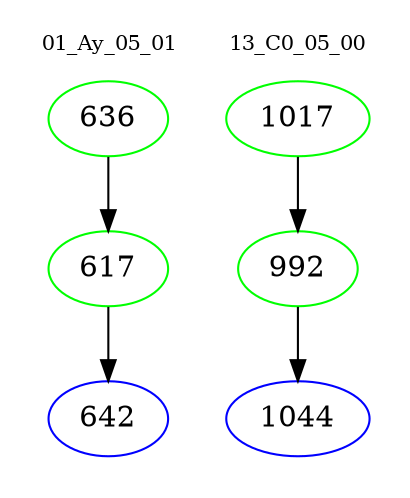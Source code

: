 digraph{
subgraph cluster_0 {
color = white
label = "01_Ay_05_01";
fontsize=10;
T0_636 [label="636", color="green"]
T0_636 -> T0_617 [color="black"]
T0_617 [label="617", color="green"]
T0_617 -> T0_642 [color="black"]
T0_642 [label="642", color="blue"]
}
subgraph cluster_1 {
color = white
label = "13_C0_05_00";
fontsize=10;
T1_1017 [label="1017", color="green"]
T1_1017 -> T1_992 [color="black"]
T1_992 [label="992", color="green"]
T1_992 -> T1_1044 [color="black"]
T1_1044 [label="1044", color="blue"]
}
}
